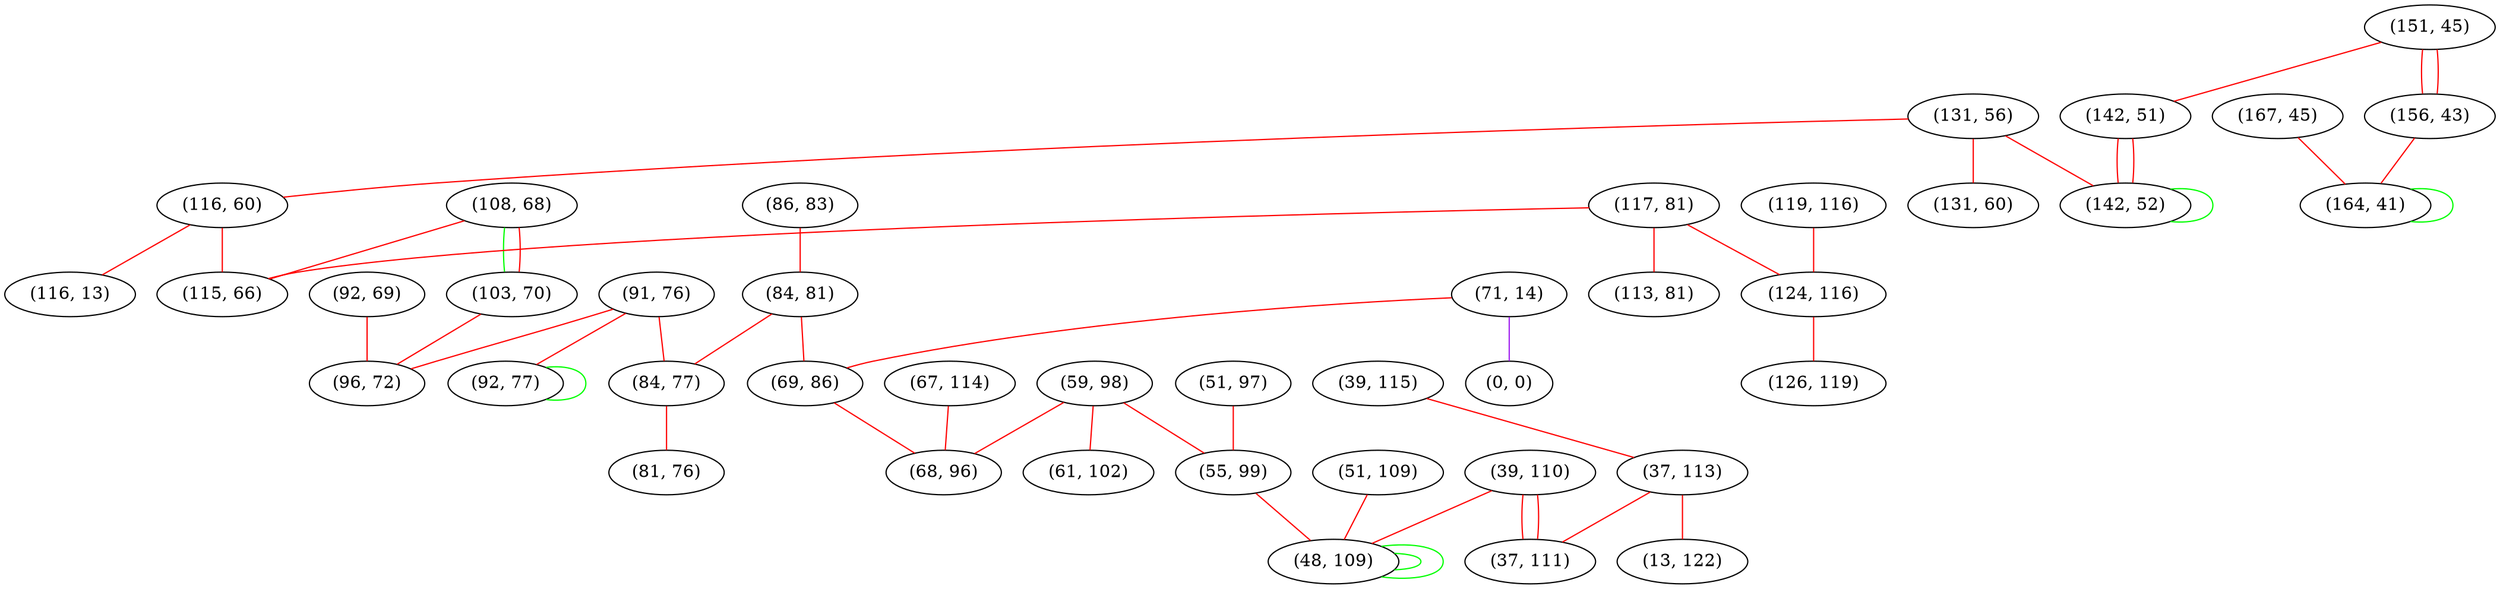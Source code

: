 graph "" {
"(131, 56)";
"(71, 14)";
"(167, 45)";
"(91, 76)";
"(86, 83)";
"(108, 68)";
"(51, 109)";
"(117, 81)";
"(59, 98)";
"(151, 45)";
"(84, 81)";
"(113, 81)";
"(92, 69)";
"(142, 51)";
"(69, 86)";
"(39, 115)";
"(116, 60)";
"(92, 77)";
"(142, 52)";
"(51, 97)";
"(84, 77)";
"(116, 13)";
"(39, 110)";
"(0, 0)";
"(156, 43)";
"(37, 113)";
"(103, 70)";
"(119, 116)";
"(55, 99)";
"(67, 114)";
"(37, 111)";
"(61, 102)";
"(164, 41)";
"(13, 122)";
"(115, 66)";
"(124, 116)";
"(131, 60)";
"(81, 76)";
"(126, 119)";
"(96, 72)";
"(48, 109)";
"(68, 96)";
"(131, 56)" -- "(142, 52)"  [color=red, key=0, weight=1];
"(131, 56)" -- "(116, 60)"  [color=red, key=0, weight=1];
"(131, 56)" -- "(131, 60)"  [color=red, key=0, weight=1];
"(71, 14)" -- "(69, 86)"  [color=red, key=0, weight=1];
"(71, 14)" -- "(0, 0)"  [color=purple, key=0, weight=4];
"(167, 45)" -- "(164, 41)"  [color=red, key=0, weight=1];
"(91, 76)" -- "(84, 77)"  [color=red, key=0, weight=1];
"(91, 76)" -- "(92, 77)"  [color=red, key=0, weight=1];
"(91, 76)" -- "(96, 72)"  [color=red, key=0, weight=1];
"(86, 83)" -- "(84, 81)"  [color=red, key=0, weight=1];
"(108, 68)" -- "(103, 70)"  [color=green, key=0, weight=2];
"(108, 68)" -- "(103, 70)"  [color=red, key=1, weight=1];
"(108, 68)" -- "(115, 66)"  [color=red, key=0, weight=1];
"(51, 109)" -- "(48, 109)"  [color=red, key=0, weight=1];
"(117, 81)" -- "(115, 66)"  [color=red, key=0, weight=1];
"(117, 81)" -- "(124, 116)"  [color=red, key=0, weight=1];
"(117, 81)" -- "(113, 81)"  [color=red, key=0, weight=1];
"(59, 98)" -- "(61, 102)"  [color=red, key=0, weight=1];
"(59, 98)" -- "(55, 99)"  [color=red, key=0, weight=1];
"(59, 98)" -- "(68, 96)"  [color=red, key=0, weight=1];
"(151, 45)" -- "(142, 51)"  [color=red, key=0, weight=1];
"(151, 45)" -- "(156, 43)"  [color=red, key=0, weight=1];
"(151, 45)" -- "(156, 43)"  [color=red, key=1, weight=1];
"(84, 81)" -- "(69, 86)"  [color=red, key=0, weight=1];
"(84, 81)" -- "(84, 77)"  [color=red, key=0, weight=1];
"(92, 69)" -- "(96, 72)"  [color=red, key=0, weight=1];
"(142, 51)" -- "(142, 52)"  [color=red, key=0, weight=1];
"(142, 51)" -- "(142, 52)"  [color=red, key=1, weight=1];
"(69, 86)" -- "(68, 96)"  [color=red, key=0, weight=1];
"(39, 115)" -- "(37, 113)"  [color=red, key=0, weight=1];
"(116, 60)" -- "(116, 13)"  [color=red, key=0, weight=1];
"(116, 60)" -- "(115, 66)"  [color=red, key=0, weight=1];
"(92, 77)" -- "(92, 77)"  [color=green, key=0, weight=2];
"(142, 52)" -- "(142, 52)"  [color=green, key=0, weight=2];
"(51, 97)" -- "(55, 99)"  [color=red, key=0, weight=1];
"(84, 77)" -- "(81, 76)"  [color=red, key=0, weight=1];
"(39, 110)" -- "(37, 111)"  [color=red, key=0, weight=1];
"(39, 110)" -- "(37, 111)"  [color=red, key=1, weight=1];
"(39, 110)" -- "(48, 109)"  [color=red, key=0, weight=1];
"(156, 43)" -- "(164, 41)"  [color=red, key=0, weight=1];
"(37, 113)" -- "(37, 111)"  [color=red, key=0, weight=1];
"(37, 113)" -- "(13, 122)"  [color=red, key=0, weight=1];
"(103, 70)" -- "(96, 72)"  [color=red, key=0, weight=1];
"(119, 116)" -- "(124, 116)"  [color=red, key=0, weight=1];
"(55, 99)" -- "(48, 109)"  [color=red, key=0, weight=1];
"(67, 114)" -- "(68, 96)"  [color=red, key=0, weight=1];
"(164, 41)" -- "(164, 41)"  [color=green, key=0, weight=2];
"(124, 116)" -- "(126, 119)"  [color=red, key=0, weight=1];
"(48, 109)" -- "(48, 109)"  [color=green, key=0, weight=2];
"(48, 109)" -- "(48, 109)"  [color=green, key=1, weight=2];
}
